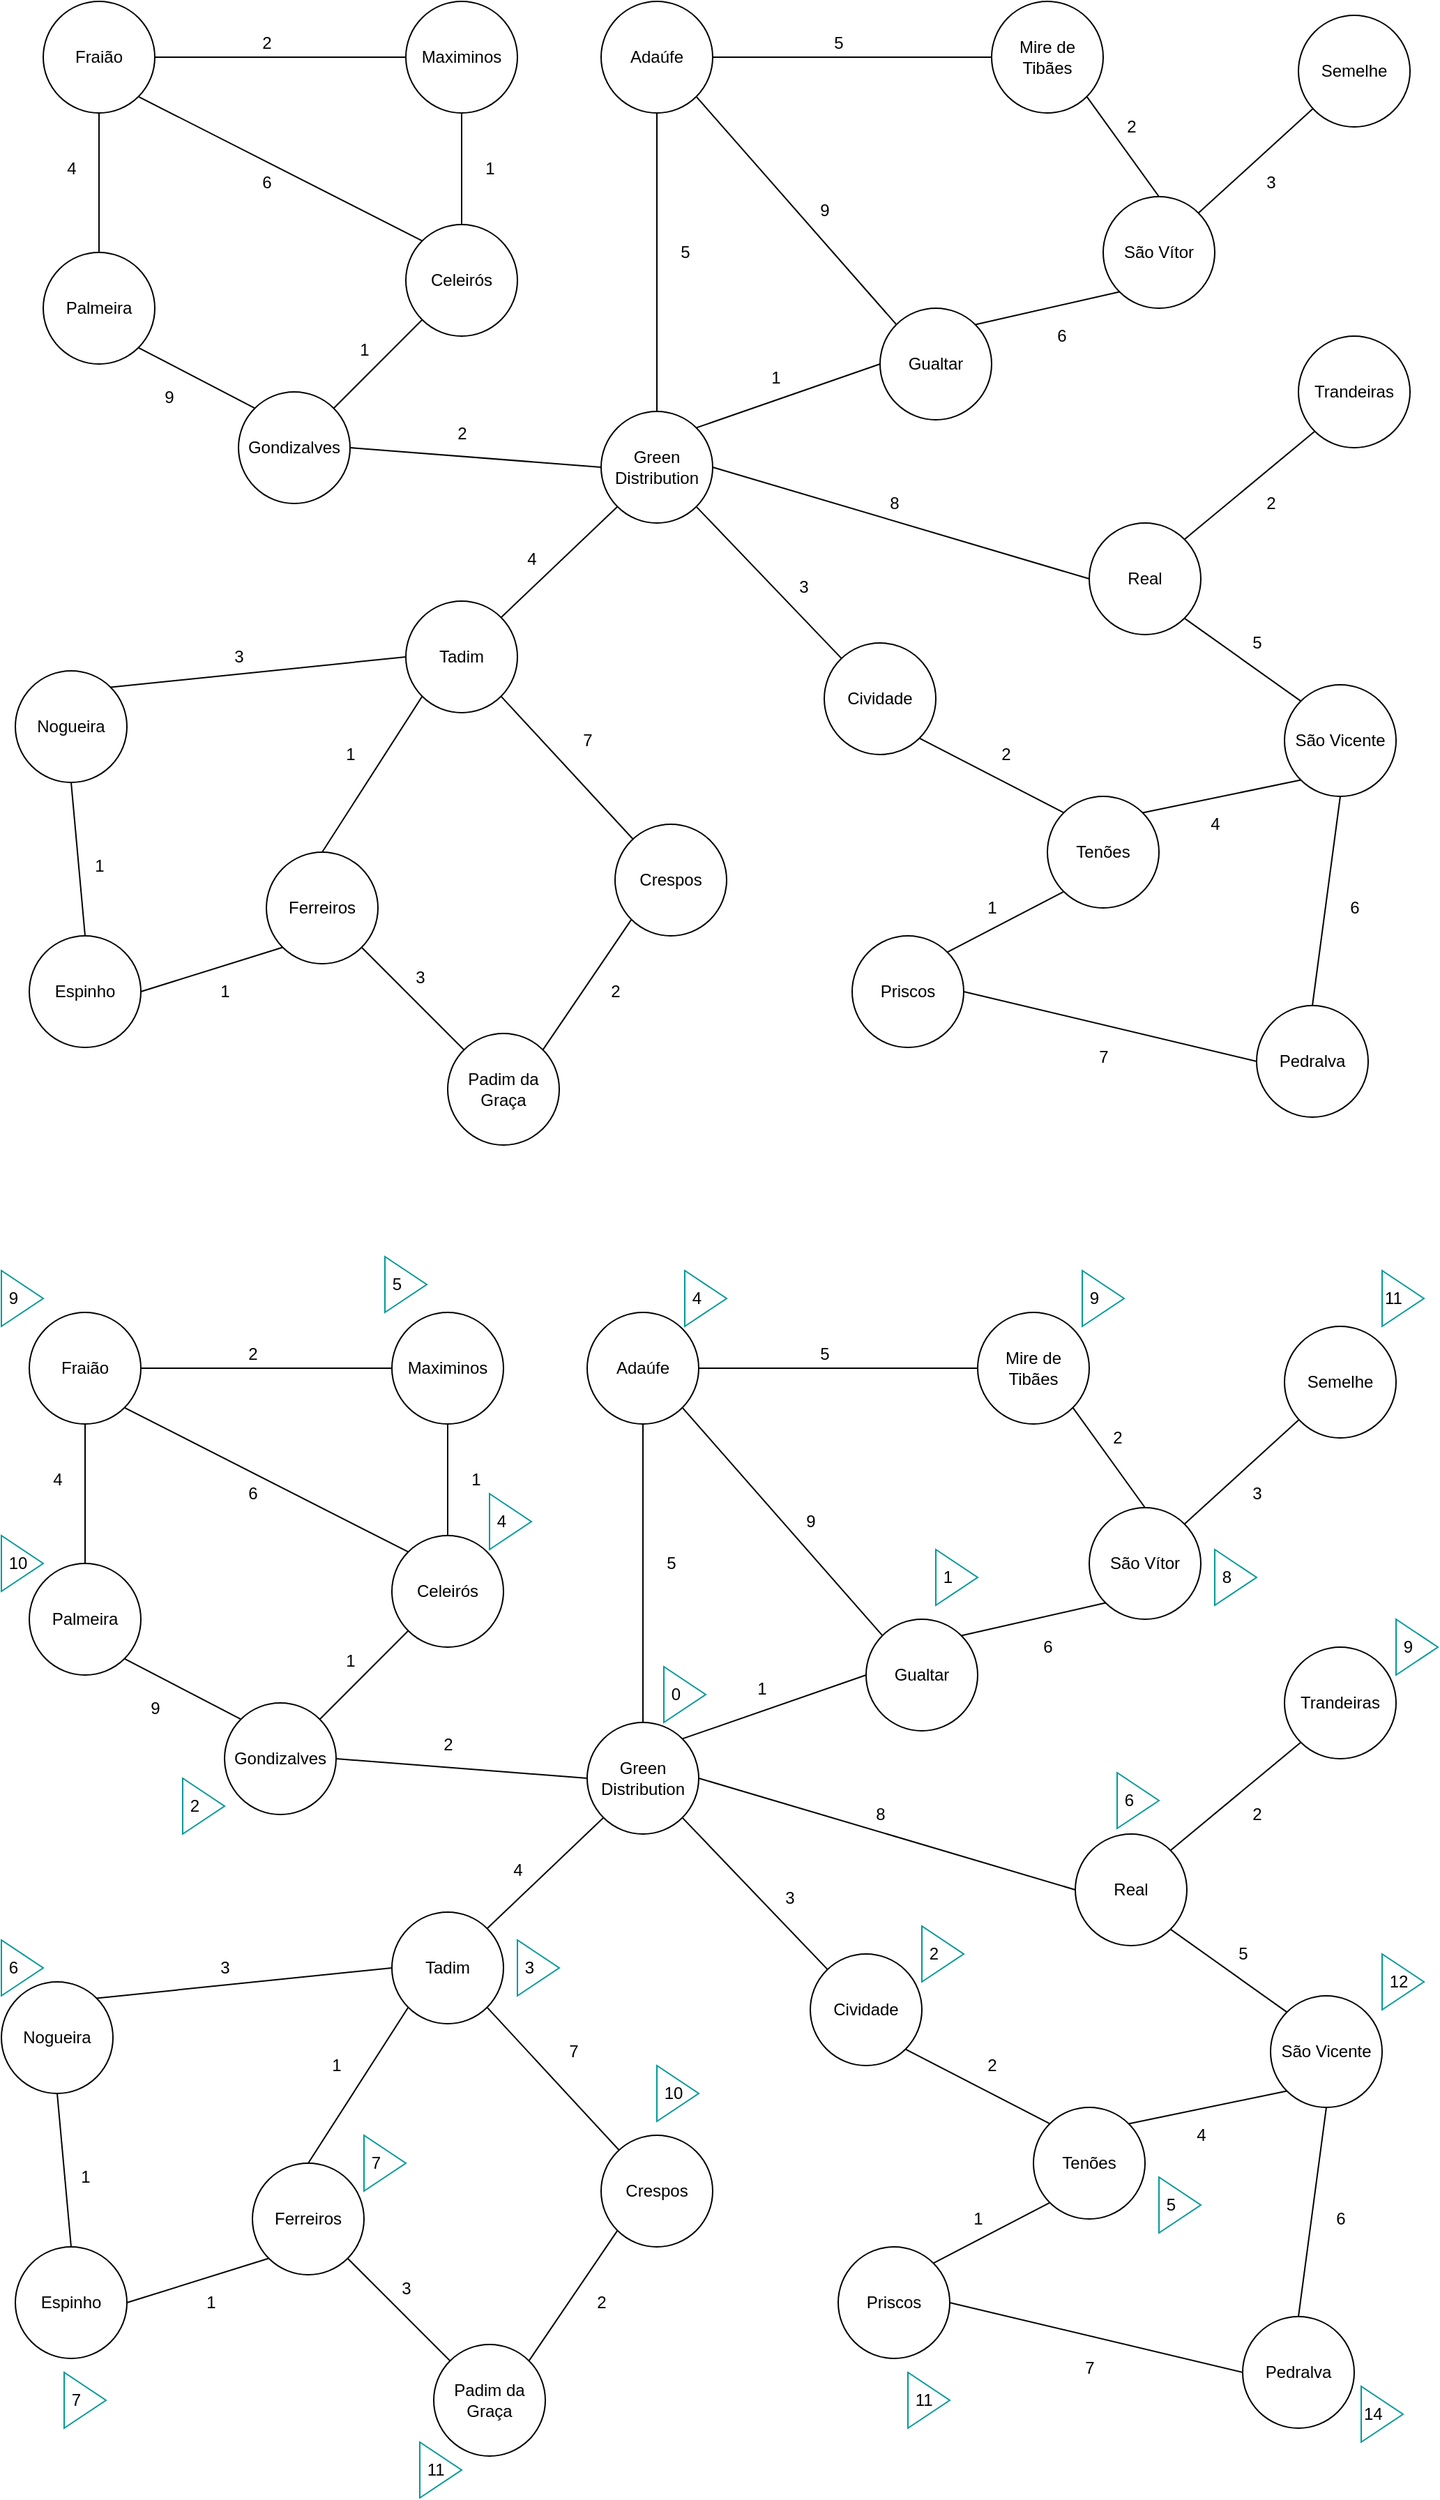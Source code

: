 <mxfile version="16.0.2" type="device"><diagram id="hAiwgibnXTT9zIwZPpcf" name="Página-1"><mxGraphModel dx="1346" dy="776" grid="1" gridSize="10" guides="1" tooltips="1" connect="1" arrows="1" fold="1" page="1" pageScale="1" pageWidth="1169" pageHeight="827" math="0" shadow="0"><root><mxCell id="0"/><mxCell id="1" parent="0"/><mxCell id="aW4cJY26yHEW_Qcgev5n-1" value="Green Distribution" style="ellipse;whiteSpace=wrap;html=1;aspect=fixed;" parent="1" vertex="1"><mxGeometry x="505" y="334" width="80" height="80" as="geometry"/></mxCell><mxCell id="aW4cJY26yHEW_Qcgev5n-2" value="Fraião" style="ellipse;whiteSpace=wrap;html=1;aspect=fixed;" parent="1" vertex="1"><mxGeometry x="105" y="40" width="80" height="80" as="geometry"/></mxCell><mxCell id="aW4cJY26yHEW_Qcgev5n-3" value="Maximinos" style="ellipse;whiteSpace=wrap;html=1;aspect=fixed;" parent="1" vertex="1"><mxGeometry x="365" y="40" width="80" height="80" as="geometry"/></mxCell><mxCell id="aW4cJY26yHEW_Qcgev5n-4" value="Palmeira" style="ellipse;whiteSpace=wrap;html=1;aspect=fixed;" parent="1" vertex="1"><mxGeometry x="105" y="220" width="80" height="80" as="geometry"/></mxCell><mxCell id="aW4cJY26yHEW_Qcgev5n-5" value="Nogueira" style="ellipse;whiteSpace=wrap;html=1;aspect=fixed;" parent="1" vertex="1"><mxGeometry x="85" y="520" width="80" height="80" as="geometry"/></mxCell><mxCell id="aW4cJY26yHEW_Qcgev5n-6" value="Gondizalves" style="ellipse;whiteSpace=wrap;html=1;aspect=fixed;" parent="1" vertex="1"><mxGeometry x="245" y="320" width="80" height="80" as="geometry"/></mxCell><mxCell id="aW4cJY26yHEW_Qcgev5n-7" value="Gualtar" style="ellipse;whiteSpace=wrap;html=1;aspect=fixed;" parent="1" vertex="1"><mxGeometry x="705" y="260" width="80" height="80" as="geometry"/></mxCell><mxCell id="aW4cJY26yHEW_Qcgev5n-8" value="Celeirós" style="ellipse;whiteSpace=wrap;html=1;aspect=fixed;" parent="1" vertex="1"><mxGeometry x="365" y="200" width="80" height="80" as="geometry"/></mxCell><mxCell id="aW4cJY26yHEW_Qcgev5n-9" value="Ferreiros" style="ellipse;whiteSpace=wrap;html=1;aspect=fixed;" parent="1" vertex="1"><mxGeometry x="265" y="650" width="80" height="80" as="geometry"/></mxCell><mxCell id="aW4cJY26yHEW_Qcgev5n-10" value="Adaúfe" style="ellipse;whiteSpace=wrap;html=1;aspect=fixed;" parent="1" vertex="1"><mxGeometry x="505" y="40" width="80" height="80" as="geometry"/></mxCell><mxCell id="aW4cJY26yHEW_Qcgev5n-11" value="Tadim" style="ellipse;whiteSpace=wrap;html=1;aspect=fixed;" parent="1" vertex="1"><mxGeometry x="365" y="470" width="80" height="80" as="geometry"/></mxCell><mxCell id="aW4cJY26yHEW_Qcgev5n-12" value="Pedralva" style="ellipse;whiteSpace=wrap;html=1;aspect=fixed;" parent="1" vertex="1"><mxGeometry x="975" y="760" width="80" height="80" as="geometry"/></mxCell><mxCell id="aW4cJY26yHEW_Qcgev5n-13" value="Mire de Tibães" style="ellipse;whiteSpace=wrap;html=1;aspect=fixed;" parent="1" vertex="1"><mxGeometry x="785" y="40" width="80" height="80" as="geometry"/></mxCell><mxCell id="aW4cJY26yHEW_Qcgev5n-14" value="Trandeiras" style="ellipse;whiteSpace=wrap;html=1;aspect=fixed;" parent="1" vertex="1"><mxGeometry x="1005" y="280" width="80" height="80" as="geometry"/></mxCell><mxCell id="aW4cJY26yHEW_Qcgev5n-15" value="Real" style="ellipse;whiteSpace=wrap;html=1;aspect=fixed;" parent="1" vertex="1"><mxGeometry x="855" y="414" width="80" height="80" as="geometry"/></mxCell><mxCell id="aW4cJY26yHEW_Qcgev5n-16" value="Semelhe" style="ellipse;whiteSpace=wrap;html=1;aspect=fixed;" parent="1" vertex="1"><mxGeometry x="1005" y="50" width="80" height="80" as="geometry"/></mxCell><mxCell id="aW4cJY26yHEW_Qcgev5n-17" value="São Vítor" style="ellipse;whiteSpace=wrap;html=1;aspect=fixed;" parent="1" vertex="1"><mxGeometry x="865" y="180" width="80" height="80" as="geometry"/></mxCell><mxCell id="aW4cJY26yHEW_Qcgev5n-18" value="São Vicente" style="ellipse;whiteSpace=wrap;html=1;aspect=fixed;" parent="1" vertex="1"><mxGeometry x="995" y="530" width="80" height="80" as="geometry"/></mxCell><mxCell id="aW4cJY26yHEW_Qcgev5n-19" value="Espinho" style="ellipse;whiteSpace=wrap;html=1;aspect=fixed;" parent="1" vertex="1"><mxGeometry x="95" y="710" width="80" height="80" as="geometry"/></mxCell><mxCell id="aW4cJY26yHEW_Qcgev5n-20" value="Padim da Graça" style="ellipse;whiteSpace=wrap;html=1;aspect=fixed;" parent="1" vertex="1"><mxGeometry x="395" y="780" width="80" height="80" as="geometry"/></mxCell><mxCell id="aW4cJY26yHEW_Qcgev5n-21" value="Crespos" style="ellipse;whiteSpace=wrap;html=1;aspect=fixed;" parent="1" vertex="1"><mxGeometry x="515" y="630" width="80" height="80" as="geometry"/></mxCell><mxCell id="aW4cJY26yHEW_Qcgev5n-22" value="Priscos" style="ellipse;whiteSpace=wrap;html=1;aspect=fixed;" parent="1" vertex="1"><mxGeometry x="685" y="710" width="80" height="80" as="geometry"/></mxCell><mxCell id="aW4cJY26yHEW_Qcgev5n-23" value="Cividade" style="ellipse;whiteSpace=wrap;html=1;aspect=fixed;" parent="1" vertex="1"><mxGeometry x="665" y="500" width="80" height="80" as="geometry"/></mxCell><mxCell id="aW4cJY26yHEW_Qcgev5n-24" value="Tenões" style="ellipse;whiteSpace=wrap;html=1;aspect=fixed;" parent="1" vertex="1"><mxGeometry x="825" y="610" width="80" height="80" as="geometry"/></mxCell><mxCell id="aW4cJY26yHEW_Qcgev5n-25" value="" style="endArrow=none;html=1;rounded=0;entryX=0;entryY=1;entryDx=0;entryDy=0;exitX=1;exitY=0;exitDx=0;exitDy=0;" parent="1" source="aW4cJY26yHEW_Qcgev5n-11" target="aW4cJY26yHEW_Qcgev5n-1" edge="1"><mxGeometry width="50" height="50" relative="1" as="geometry"><mxPoint x="535" y="550" as="sourcePoint"/><mxPoint x="585" y="500" as="targetPoint"/></mxGeometry></mxCell><mxCell id="aW4cJY26yHEW_Qcgev5n-27" value="" style="endArrow=none;html=1;rounded=0;entryX=0.5;entryY=0;entryDx=0;entryDy=0;" parent="1" source="aW4cJY26yHEW_Qcgev5n-10" target="aW4cJY26yHEW_Qcgev5n-1" edge="1"><mxGeometry width="50" height="50" relative="1" as="geometry"><mxPoint x="535" y="550" as="sourcePoint"/><mxPoint x="585" y="500" as="targetPoint"/></mxGeometry></mxCell><mxCell id="aW4cJY26yHEW_Qcgev5n-28" value="" style="endArrow=none;html=1;rounded=0;entryX=1;entryY=1;entryDx=0;entryDy=0;" parent="1" source="aW4cJY26yHEW_Qcgev5n-23" target="aW4cJY26yHEW_Qcgev5n-1" edge="1"><mxGeometry width="50" height="50" relative="1" as="geometry"><mxPoint x="535" y="550" as="sourcePoint"/><mxPoint x="585" y="500" as="targetPoint"/></mxGeometry></mxCell><mxCell id="aW4cJY26yHEW_Qcgev5n-29" value="" style="endArrow=none;html=1;rounded=0;entryX=0;entryY=0.5;entryDx=0;entryDy=0;exitX=1;exitY=0.5;exitDx=0;exitDy=0;" parent="1" source="aW4cJY26yHEW_Qcgev5n-6" target="aW4cJY26yHEW_Qcgev5n-1" edge="1"><mxGeometry width="50" height="50" relative="1" as="geometry"><mxPoint x="535" y="550" as="sourcePoint"/><mxPoint x="585" y="500" as="targetPoint"/></mxGeometry></mxCell><mxCell id="aW4cJY26yHEW_Qcgev5n-30" value="" style="endArrow=none;html=1;rounded=0;entryX=0;entryY=0;entryDx=0;entryDy=0;exitX=1;exitY=1;exitDx=0;exitDy=0;" parent="1" source="aW4cJY26yHEW_Qcgev5n-4" target="aW4cJY26yHEW_Qcgev5n-6" edge="1"><mxGeometry width="50" height="50" relative="1" as="geometry"><mxPoint x="535" y="550" as="sourcePoint"/><mxPoint x="585" y="500" as="targetPoint"/></mxGeometry></mxCell><mxCell id="aW4cJY26yHEW_Qcgev5n-31" value="" style="endArrow=none;html=1;rounded=0;entryX=0.5;entryY=0;entryDx=0;entryDy=0;" parent="1" source="aW4cJY26yHEW_Qcgev5n-2" target="aW4cJY26yHEW_Qcgev5n-4" edge="1"><mxGeometry width="50" height="50" relative="1" as="geometry"><mxPoint x="535" y="550" as="sourcePoint"/><mxPoint x="585" y="500" as="targetPoint"/></mxGeometry></mxCell><mxCell id="aW4cJY26yHEW_Qcgev5n-32" value="" style="endArrow=none;html=1;rounded=0;entryX=0;entryY=1;entryDx=0;entryDy=0;" parent="1" source="aW4cJY26yHEW_Qcgev5n-6" target="aW4cJY26yHEW_Qcgev5n-8" edge="1"><mxGeometry width="50" height="50" relative="1" as="geometry"><mxPoint x="535" y="550" as="sourcePoint"/><mxPoint x="585" y="500" as="targetPoint"/></mxGeometry></mxCell><mxCell id="aW4cJY26yHEW_Qcgev5n-33" value="" style="endArrow=none;html=1;rounded=0;entryX=0.5;entryY=0;entryDx=0;entryDy=0;exitX=0.5;exitY=1;exitDx=0;exitDy=0;" parent="1" source="aW4cJY26yHEW_Qcgev5n-3" target="aW4cJY26yHEW_Qcgev5n-8" edge="1"><mxGeometry width="50" height="50" relative="1" as="geometry"><mxPoint x="535" y="550" as="sourcePoint"/><mxPoint x="585" y="500" as="targetPoint"/></mxGeometry></mxCell><mxCell id="aW4cJY26yHEW_Qcgev5n-34" value="" style="endArrow=none;html=1;rounded=0;exitX=1;exitY=0.5;exitDx=0;exitDy=0;entryX=0;entryY=0.5;entryDx=0;entryDy=0;" parent="1" source="aW4cJY26yHEW_Qcgev5n-2" target="aW4cJY26yHEW_Qcgev5n-3" edge="1"><mxGeometry width="50" height="50" relative="1" as="geometry"><mxPoint x="535" y="570" as="sourcePoint"/><mxPoint x="585" y="520" as="targetPoint"/></mxGeometry></mxCell><mxCell id="aW4cJY26yHEW_Qcgev5n-35" value="" style="endArrow=none;html=1;rounded=0;exitX=0;exitY=0.5;exitDx=0;exitDy=0;entryX=1;entryY=0;entryDx=0;entryDy=0;" parent="1" source="aW4cJY26yHEW_Qcgev5n-11" target="aW4cJY26yHEW_Qcgev5n-5" edge="1"><mxGeometry width="50" height="50" relative="1" as="geometry"><mxPoint x="535" y="550" as="sourcePoint"/><mxPoint x="585" y="500" as="targetPoint"/></mxGeometry></mxCell><mxCell id="aW4cJY26yHEW_Qcgev5n-36" value="" style="endArrow=none;html=1;rounded=0;exitX=0;exitY=1;exitDx=0;exitDy=0;entryX=0.5;entryY=0;entryDx=0;entryDy=0;" parent="1" source="aW4cJY26yHEW_Qcgev5n-11" target="aW4cJY26yHEW_Qcgev5n-9" edge="1"><mxGeometry width="50" height="50" relative="1" as="geometry"><mxPoint x="535" y="550" as="sourcePoint"/><mxPoint x="585" y="500" as="targetPoint"/></mxGeometry></mxCell><mxCell id="aW4cJY26yHEW_Qcgev5n-37" value="" style="endArrow=none;html=1;rounded=0;exitX=1;exitY=1;exitDx=0;exitDy=0;" parent="1" source="aW4cJY26yHEW_Qcgev5n-11" target="aW4cJY26yHEW_Qcgev5n-21" edge="1"><mxGeometry width="50" height="50" relative="1" as="geometry"><mxPoint x="535" y="550" as="sourcePoint"/><mxPoint x="585" y="500" as="targetPoint"/></mxGeometry></mxCell><mxCell id="aW4cJY26yHEW_Qcgev5n-39" value="" style="endArrow=none;html=1;rounded=0;exitX=1;exitY=1;exitDx=0;exitDy=0;entryX=0;entryY=0;entryDx=0;entryDy=0;" parent="1" source="aW4cJY26yHEW_Qcgev5n-9" target="aW4cJY26yHEW_Qcgev5n-20" edge="1"><mxGeometry width="50" height="50" relative="1" as="geometry"><mxPoint x="535" y="550" as="sourcePoint"/><mxPoint x="585" y="500" as="targetPoint"/></mxGeometry></mxCell><mxCell id="aW4cJY26yHEW_Qcgev5n-40" value="" style="endArrow=none;html=1;rounded=0;exitX=0;exitY=1;exitDx=0;exitDy=0;entryX=1;entryY=0;entryDx=0;entryDy=0;" parent="1" source="aW4cJY26yHEW_Qcgev5n-21" target="aW4cJY26yHEW_Qcgev5n-20" edge="1"><mxGeometry width="50" height="50" relative="1" as="geometry"><mxPoint x="535" y="550" as="sourcePoint"/><mxPoint x="585" y="500" as="targetPoint"/></mxGeometry></mxCell><mxCell id="aW4cJY26yHEW_Qcgev5n-41" value="" style="endArrow=none;html=1;rounded=0;exitX=0;exitY=1;exitDx=0;exitDy=0;entryX=1;entryY=0.5;entryDx=0;entryDy=0;" parent="1" source="aW4cJY26yHEW_Qcgev5n-9" target="aW4cJY26yHEW_Qcgev5n-19" edge="1"><mxGeometry width="50" height="50" relative="1" as="geometry"><mxPoint x="535" y="550" as="sourcePoint"/><mxPoint x="585" y="500" as="targetPoint"/></mxGeometry></mxCell><mxCell id="aW4cJY26yHEW_Qcgev5n-42" value="" style="endArrow=none;html=1;rounded=0;entryX=0;entryY=0.5;entryDx=0;entryDy=0;exitX=1;exitY=0;exitDx=0;exitDy=0;" parent="1" source="aW4cJY26yHEW_Qcgev5n-1" target="aW4cJY26yHEW_Qcgev5n-7" edge="1"><mxGeometry width="50" height="50" relative="1" as="geometry"><mxPoint x="535" y="550" as="sourcePoint"/><mxPoint x="585" y="500" as="targetPoint"/></mxGeometry></mxCell><mxCell id="aW4cJY26yHEW_Qcgev5n-43" value="" style="endArrow=none;html=1;rounded=0;entryX=1;entryY=0;entryDx=0;entryDy=0;exitX=0;exitY=1;exitDx=0;exitDy=0;" parent="1" source="aW4cJY26yHEW_Qcgev5n-17" target="aW4cJY26yHEW_Qcgev5n-7" edge="1"><mxGeometry width="50" height="50" relative="1" as="geometry"><mxPoint x="535" y="550" as="sourcePoint"/><mxPoint x="585" y="500" as="targetPoint"/></mxGeometry></mxCell><mxCell id="aW4cJY26yHEW_Qcgev5n-44" value="" style="endArrow=none;html=1;rounded=0;exitX=1;exitY=1;exitDx=0;exitDy=0;entryX=0.5;entryY=0;entryDx=0;entryDy=0;" parent="1" source="aW4cJY26yHEW_Qcgev5n-13" target="aW4cJY26yHEW_Qcgev5n-17" edge="1"><mxGeometry width="50" height="50" relative="1" as="geometry"><mxPoint x="535" y="550" as="sourcePoint"/><mxPoint x="585" y="500" as="targetPoint"/></mxGeometry></mxCell><mxCell id="aW4cJY26yHEW_Qcgev5n-45" value="" style="endArrow=none;html=1;rounded=0;exitX=1;exitY=0;exitDx=0;exitDy=0;" parent="1" source="aW4cJY26yHEW_Qcgev5n-17" target="aW4cJY26yHEW_Qcgev5n-16" edge="1"><mxGeometry width="50" height="50" relative="1" as="geometry"><mxPoint x="535" y="550" as="sourcePoint"/><mxPoint x="585" y="500" as="targetPoint"/></mxGeometry></mxCell><mxCell id="aW4cJY26yHEW_Qcgev5n-47" value="" style="endArrow=none;html=1;rounded=0;entryX=0;entryY=1;entryDx=0;entryDy=0;exitX=1;exitY=0;exitDx=0;exitDy=0;" parent="1" source="aW4cJY26yHEW_Qcgev5n-15" target="aW4cJY26yHEW_Qcgev5n-14" edge="1"><mxGeometry width="50" height="50" relative="1" as="geometry"><mxPoint x="535" y="550" as="sourcePoint"/><mxPoint x="585" y="500" as="targetPoint"/></mxGeometry></mxCell><mxCell id="aW4cJY26yHEW_Qcgev5n-48" value="" style="endArrow=none;html=1;rounded=0;entryX=0;entryY=0;entryDx=0;entryDy=0;exitX=1;exitY=1;exitDx=0;exitDy=0;" parent="1" source="aW4cJY26yHEW_Qcgev5n-23" target="aW4cJY26yHEW_Qcgev5n-24" edge="1"><mxGeometry width="50" height="50" relative="1" as="geometry"><mxPoint x="535" y="550" as="sourcePoint"/><mxPoint x="585" y="500" as="targetPoint"/></mxGeometry></mxCell><mxCell id="aW4cJY26yHEW_Qcgev5n-49" value="" style="endArrow=none;html=1;rounded=0;entryX=1;entryY=0;entryDx=0;entryDy=0;exitX=0;exitY=1;exitDx=0;exitDy=0;" parent="1" source="aW4cJY26yHEW_Qcgev5n-18" target="aW4cJY26yHEW_Qcgev5n-24" edge="1"><mxGeometry width="50" height="50" relative="1" as="geometry"><mxPoint x="535" y="550" as="sourcePoint"/><mxPoint x="585" y="500" as="targetPoint"/></mxGeometry></mxCell><mxCell id="aW4cJY26yHEW_Qcgev5n-50" value="" style="endArrow=none;html=1;rounded=0;entryX=1;entryY=1;entryDx=0;entryDy=0;exitX=0;exitY=0;exitDx=0;exitDy=0;" parent="1" source="aW4cJY26yHEW_Qcgev5n-18" target="aW4cJY26yHEW_Qcgev5n-15" edge="1"><mxGeometry width="50" height="50" relative="1" as="geometry"><mxPoint x="535" y="550" as="sourcePoint"/><mxPoint x="585" y="500" as="targetPoint"/></mxGeometry></mxCell><mxCell id="aW4cJY26yHEW_Qcgev5n-51" value="" style="endArrow=none;html=1;rounded=0;exitX=0;exitY=1;exitDx=0;exitDy=0;entryX=1;entryY=0;entryDx=0;entryDy=0;" parent="1" source="aW4cJY26yHEW_Qcgev5n-24" target="aW4cJY26yHEW_Qcgev5n-22" edge="1"><mxGeometry width="50" height="50" relative="1" as="geometry"><mxPoint x="535" y="550" as="sourcePoint"/><mxPoint x="585" y="500" as="targetPoint"/></mxGeometry></mxCell><mxCell id="aW4cJY26yHEW_Qcgev5n-52" value="" style="endArrow=none;html=1;rounded=0;entryX=0;entryY=0.5;entryDx=0;entryDy=0;exitX=1;exitY=0.5;exitDx=0;exitDy=0;" parent="1" source="aW4cJY26yHEW_Qcgev5n-22" target="aW4cJY26yHEW_Qcgev5n-12" edge="1"><mxGeometry width="50" height="50" relative="1" as="geometry"><mxPoint x="535" y="550" as="sourcePoint"/><mxPoint x="585" y="500" as="targetPoint"/></mxGeometry></mxCell><mxCell id="aW4cJY26yHEW_Qcgev5n-53" value="" style="endArrow=none;html=1;rounded=0;entryX=0.5;entryY=0;entryDx=0;entryDy=0;exitX=0.5;exitY=1;exitDx=0;exitDy=0;" parent="1" source="aW4cJY26yHEW_Qcgev5n-18" target="aW4cJY26yHEW_Qcgev5n-12" edge="1"><mxGeometry width="50" height="50" relative="1" as="geometry"><mxPoint x="535" y="550" as="sourcePoint"/><mxPoint x="585" y="500" as="targetPoint"/></mxGeometry></mxCell><mxCell id="aW4cJY26yHEW_Qcgev5n-54" value="" style="endArrow=none;html=1;rounded=0;exitX=1;exitY=0.5;exitDx=0;exitDy=0;entryX=0;entryY=0.5;entryDx=0;entryDy=0;" parent="1" source="aW4cJY26yHEW_Qcgev5n-10" target="aW4cJY26yHEW_Qcgev5n-13" edge="1"><mxGeometry width="50" height="50" relative="1" as="geometry"><mxPoint x="535" y="550" as="sourcePoint"/><mxPoint x="585" y="500" as="targetPoint"/></mxGeometry></mxCell><mxCell id="aW4cJY26yHEW_Qcgev5n-55" value="" style="endArrow=none;html=1;rounded=0;exitX=0.5;exitY=1;exitDx=0;exitDy=0;entryX=0.5;entryY=0;entryDx=0;entryDy=0;" parent="1" source="aW4cJY26yHEW_Qcgev5n-5" target="aW4cJY26yHEW_Qcgev5n-19" edge="1"><mxGeometry width="50" height="50" relative="1" as="geometry"><mxPoint x="535" y="550" as="sourcePoint"/><mxPoint x="585" y="500" as="targetPoint"/></mxGeometry></mxCell><mxCell id="aW4cJY26yHEW_Qcgev5n-60" value="2" style="text;html=1;align=center;verticalAlign=middle;resizable=0;points=[];autosize=1;strokeColor=none;fillColor=none;" parent="1" vertex="1"><mxGeometry x="255" y="60" width="20" height="20" as="geometry"/></mxCell><mxCell id="aW4cJY26yHEW_Qcgev5n-61" value="2" style="text;html=1;align=center;verticalAlign=middle;resizable=0;points=[];autosize=1;strokeColor=none;fillColor=none;" parent="1" vertex="1"><mxGeometry x="395" y="340" width="20" height="20" as="geometry"/></mxCell><mxCell id="aW4cJY26yHEW_Qcgev5n-62" value="1" style="text;html=1;align=center;verticalAlign=middle;resizable=0;points=[];autosize=1;strokeColor=none;fillColor=none;" parent="1" vertex="1"><mxGeometry x="620" y="300" width="20" height="20" as="geometry"/></mxCell><mxCell id="aW4cJY26yHEW_Qcgev5n-63" value="3" style="text;html=1;align=center;verticalAlign=middle;resizable=0;points=[];autosize=1;strokeColor=none;fillColor=none;" parent="1" vertex="1"><mxGeometry x="640" y="450" width="20" height="20" as="geometry"/></mxCell><mxCell id="aW4cJY26yHEW_Qcgev5n-65" value="4" style="text;html=1;align=center;verticalAlign=middle;resizable=0;points=[];autosize=1;strokeColor=none;fillColor=none;" parent="1" vertex="1"><mxGeometry x="445" y="430" width="20" height="20" as="geometry"/></mxCell><mxCell id="aW4cJY26yHEW_Qcgev5n-66" value="7" style="text;html=1;align=center;verticalAlign=middle;resizable=0;points=[];autosize=1;strokeColor=none;fillColor=none;" parent="1" vertex="1"><mxGeometry x="485" y="560" width="20" height="20" as="geometry"/></mxCell><mxCell id="aW4cJY26yHEW_Qcgev5n-67" value="1" style="text;html=1;align=center;verticalAlign=middle;resizable=0;points=[];autosize=1;strokeColor=none;fillColor=none;" parent="1" vertex="1"><mxGeometry x="315" y="570" width="20" height="20" as="geometry"/></mxCell><mxCell id="aW4cJY26yHEW_Qcgev5n-68" value="3" style="text;html=1;align=center;verticalAlign=middle;resizable=0;points=[];autosize=1;strokeColor=none;fillColor=none;" parent="1" vertex="1"><mxGeometry x="235" y="500" width="20" height="20" as="geometry"/></mxCell><mxCell id="aW4cJY26yHEW_Qcgev5n-69" value="1" style="text;html=1;align=center;verticalAlign=middle;resizable=0;points=[];autosize=1;strokeColor=none;fillColor=none;" parent="1" vertex="1"><mxGeometry x="135" y="650" width="20" height="20" as="geometry"/></mxCell><mxCell id="aW4cJY26yHEW_Qcgev5n-70" value="4" style="text;html=1;align=center;verticalAlign=middle;resizable=0;points=[];autosize=1;strokeColor=none;fillColor=none;" parent="1" vertex="1"><mxGeometry x="115" y="150" width="20" height="20" as="geometry"/></mxCell><mxCell id="aW4cJY26yHEW_Qcgev5n-71" value="9" style="text;html=1;align=center;verticalAlign=middle;resizable=0;points=[];autosize=1;strokeColor=none;fillColor=none;" parent="1" vertex="1"><mxGeometry x="185" y="314" width="20" height="20" as="geometry"/></mxCell><mxCell id="aW4cJY26yHEW_Qcgev5n-72" value="1" style="text;html=1;align=center;verticalAlign=middle;resizable=0;points=[];autosize=1;strokeColor=none;fillColor=none;" parent="1" vertex="1"><mxGeometry x="415" y="150" width="20" height="20" as="geometry"/></mxCell><mxCell id="aW4cJY26yHEW_Qcgev5n-73" value="5" style="text;html=1;align=center;verticalAlign=middle;resizable=0;points=[];autosize=1;strokeColor=none;fillColor=none;" parent="1" vertex="1"><mxGeometry x="555" y="210" width="20" height="20" as="geometry"/></mxCell><mxCell id="aW4cJY26yHEW_Qcgev5n-74" value="5" style="text;html=1;align=center;verticalAlign=middle;resizable=0;points=[];autosize=1;strokeColor=none;fillColor=none;" parent="1" vertex="1"><mxGeometry x="665" y="60" width="20" height="20" as="geometry"/></mxCell><mxCell id="aW4cJY26yHEW_Qcgev5n-75" value="2" style="text;html=1;align=center;verticalAlign=middle;resizable=0;points=[];autosize=1;strokeColor=none;fillColor=none;" parent="1" vertex="1"><mxGeometry x="875" y="120" width="20" height="20" as="geometry"/></mxCell><mxCell id="aW4cJY26yHEW_Qcgev5n-76" value="6" style="text;html=1;align=center;verticalAlign=middle;resizable=0;points=[];autosize=1;strokeColor=none;fillColor=none;" parent="1" vertex="1"><mxGeometry x="825" y="270" width="20" height="20" as="geometry"/></mxCell><mxCell id="aW4cJY26yHEW_Qcgev5n-77" value="3" style="text;html=1;align=center;verticalAlign=middle;resizable=0;points=[];autosize=1;strokeColor=none;fillColor=none;" parent="1" vertex="1"><mxGeometry x="975" y="160" width="20" height="20" as="geometry"/></mxCell><mxCell id="aW4cJY26yHEW_Qcgev5n-79" value="2" style="text;html=1;align=center;verticalAlign=middle;resizable=0;points=[];autosize=1;strokeColor=none;fillColor=none;" parent="1" vertex="1"><mxGeometry x="975" y="390" width="20" height="20" as="geometry"/></mxCell><mxCell id="aW4cJY26yHEW_Qcgev5n-80" value="5" style="text;html=1;align=center;verticalAlign=middle;resizable=0;points=[];autosize=1;strokeColor=none;fillColor=none;" parent="1" vertex="1"><mxGeometry x="965" y="490" width="20" height="20" as="geometry"/></mxCell><mxCell id="aW4cJY26yHEW_Qcgev5n-81" value="4" style="text;html=1;align=center;verticalAlign=middle;resizable=0;points=[];autosize=1;strokeColor=none;fillColor=none;" parent="1" vertex="1"><mxGeometry x="935" y="620" width="20" height="20" as="geometry"/></mxCell><mxCell id="aW4cJY26yHEW_Qcgev5n-82" value="6" style="text;html=1;align=center;verticalAlign=middle;resizable=0;points=[];autosize=1;strokeColor=none;fillColor=none;" parent="1" vertex="1"><mxGeometry x="1035" y="680" width="20" height="20" as="geometry"/></mxCell><mxCell id="aW4cJY26yHEW_Qcgev5n-83" value="1" style="text;html=1;align=center;verticalAlign=middle;resizable=0;points=[];autosize=1;strokeColor=none;fillColor=none;" parent="1" vertex="1"><mxGeometry x="775" y="680" width="20" height="20" as="geometry"/></mxCell><mxCell id="aW4cJY26yHEW_Qcgev5n-84" value="7" style="text;html=1;align=center;verticalAlign=middle;resizable=0;points=[];autosize=1;strokeColor=none;fillColor=none;" parent="1" vertex="1"><mxGeometry x="855" y="787" width="20" height="20" as="geometry"/></mxCell><mxCell id="aW4cJY26yHEW_Qcgev5n-85" value="2" style="text;html=1;align=center;verticalAlign=middle;resizable=0;points=[];autosize=1;strokeColor=none;fillColor=none;" parent="1" vertex="1"><mxGeometry x="505" y="740" width="20" height="20" as="geometry"/></mxCell><mxCell id="aW4cJY26yHEW_Qcgev5n-86" value="3" style="text;html=1;align=center;verticalAlign=middle;resizable=0;points=[];autosize=1;strokeColor=none;fillColor=none;" parent="1" vertex="1"><mxGeometry x="365" y="730" width="20" height="20" as="geometry"/></mxCell><mxCell id="aW4cJY26yHEW_Qcgev5n-88" value="2" style="text;html=1;align=center;verticalAlign=middle;resizable=0;points=[];autosize=1;strokeColor=none;fillColor=none;" parent="1" vertex="1"><mxGeometry x="785" y="570" width="20" height="20" as="geometry"/></mxCell><mxCell id="aW4cJY26yHEW_Qcgev5n-89" value="" style="endArrow=none;html=1;rounded=0;entryX=0;entryY=0;entryDx=0;entryDy=0;exitX=1;exitY=1;exitDx=0;exitDy=0;" parent="1" source="aW4cJY26yHEW_Qcgev5n-10" target="aW4cJY26yHEW_Qcgev5n-7" edge="1"><mxGeometry width="50" height="50" relative="1" as="geometry"><mxPoint x="595" y="550" as="sourcePoint"/><mxPoint x="645" y="500" as="targetPoint"/></mxGeometry></mxCell><mxCell id="aW4cJY26yHEW_Qcgev5n-90" value="9" style="text;html=1;align=center;verticalAlign=middle;resizable=0;points=[];autosize=1;strokeColor=none;fillColor=none;" parent="1" vertex="1"><mxGeometry x="655" y="180" width="20" height="20" as="geometry"/></mxCell><mxCell id="aW4cJY26yHEW_Qcgev5n-91" value="" style="endArrow=none;html=1;rounded=0;exitX=0;exitY=0;exitDx=0;exitDy=0;entryX=1;entryY=1;entryDx=0;entryDy=0;" parent="1" source="aW4cJY26yHEW_Qcgev5n-8" target="aW4cJY26yHEW_Qcgev5n-2" edge="1"><mxGeometry width="50" height="50" relative="1" as="geometry"><mxPoint x="595" y="550" as="sourcePoint"/><mxPoint x="645" y="500" as="targetPoint"/></mxGeometry></mxCell><mxCell id="aW4cJY26yHEW_Qcgev5n-92" value="6" style="text;html=1;align=center;verticalAlign=middle;resizable=0;points=[];autosize=1;strokeColor=none;fillColor=none;" parent="1" vertex="1"><mxGeometry x="255" y="160" width="20" height="20" as="geometry"/></mxCell><mxCell id="aW4cJY26yHEW_Qcgev5n-93" value="1" style="text;html=1;align=center;verticalAlign=middle;resizable=0;points=[];autosize=1;strokeColor=none;fillColor=none;" parent="1" vertex="1"><mxGeometry x="325" y="280" width="20" height="20" as="geometry"/></mxCell><mxCell id="aW4cJY26yHEW_Qcgev5n-94" value="" style="endArrow=none;html=1;rounded=0;entryX=0;entryY=0.5;entryDx=0;entryDy=0;exitX=1;exitY=0.5;exitDx=0;exitDy=0;" parent="1" source="aW4cJY26yHEW_Qcgev5n-1" target="aW4cJY26yHEW_Qcgev5n-15" edge="1"><mxGeometry width="50" height="50" relative="1" as="geometry"><mxPoint x="595" y="550" as="sourcePoint"/><mxPoint x="645" y="500" as="targetPoint"/></mxGeometry></mxCell><mxCell id="aW4cJY26yHEW_Qcgev5n-95" value="8" style="text;html=1;align=center;verticalAlign=middle;resizable=0;points=[];autosize=1;strokeColor=none;fillColor=none;" parent="1" vertex="1"><mxGeometry x="705" y="390" width="20" height="20" as="geometry"/></mxCell><mxCell id="aW4cJY26yHEW_Qcgev5n-98" value="1" style="text;html=1;align=center;verticalAlign=middle;resizable=0;points=[];autosize=1;strokeColor=none;fillColor=none;" parent="1" vertex="1"><mxGeometry x="225" y="740" width="20" height="20" as="geometry"/></mxCell><mxCell id="8ge7jvlc7NPZmdUv7goV-92" value="Green Distribution" style="ellipse;whiteSpace=wrap;html=1;aspect=fixed;" parent="1" vertex="1"><mxGeometry x="495" y="1274" width="80" height="80" as="geometry"/></mxCell><mxCell id="8ge7jvlc7NPZmdUv7goV-93" value="Fraião" style="ellipse;whiteSpace=wrap;html=1;aspect=fixed;" parent="1" vertex="1"><mxGeometry x="95" y="980" width="80" height="80" as="geometry"/></mxCell><mxCell id="8ge7jvlc7NPZmdUv7goV-94" value="Maximinos" style="ellipse;whiteSpace=wrap;html=1;aspect=fixed;" parent="1" vertex="1"><mxGeometry x="355" y="980" width="80" height="80" as="geometry"/></mxCell><mxCell id="8ge7jvlc7NPZmdUv7goV-95" value="Palmeira" style="ellipse;whiteSpace=wrap;html=1;aspect=fixed;" parent="1" vertex="1"><mxGeometry x="95" y="1160" width="80" height="80" as="geometry"/></mxCell><mxCell id="8ge7jvlc7NPZmdUv7goV-96" value="Nogueira" style="ellipse;whiteSpace=wrap;html=1;aspect=fixed;" parent="1" vertex="1"><mxGeometry x="75" y="1460" width="80" height="80" as="geometry"/></mxCell><mxCell id="8ge7jvlc7NPZmdUv7goV-97" value="Gondizalves" style="ellipse;whiteSpace=wrap;html=1;aspect=fixed;" parent="1" vertex="1"><mxGeometry x="235" y="1260" width="80" height="80" as="geometry"/></mxCell><mxCell id="8ge7jvlc7NPZmdUv7goV-98" value="Gualtar" style="ellipse;whiteSpace=wrap;html=1;aspect=fixed;" parent="1" vertex="1"><mxGeometry x="695" y="1200" width="80" height="80" as="geometry"/></mxCell><mxCell id="8ge7jvlc7NPZmdUv7goV-99" value="Celeirós" style="ellipse;whiteSpace=wrap;html=1;aspect=fixed;" parent="1" vertex="1"><mxGeometry x="355" y="1140" width="80" height="80" as="geometry"/></mxCell><mxCell id="8ge7jvlc7NPZmdUv7goV-100" value="Ferreiros" style="ellipse;whiteSpace=wrap;html=1;aspect=fixed;" parent="1" vertex="1"><mxGeometry x="255" y="1590" width="80" height="80" as="geometry"/></mxCell><mxCell id="8ge7jvlc7NPZmdUv7goV-101" value="Adaúfe" style="ellipse;whiteSpace=wrap;html=1;aspect=fixed;" parent="1" vertex="1"><mxGeometry x="495" y="980" width="80" height="80" as="geometry"/></mxCell><mxCell id="8ge7jvlc7NPZmdUv7goV-102" value="Tadim" style="ellipse;whiteSpace=wrap;html=1;aspect=fixed;" parent="1" vertex="1"><mxGeometry x="355" y="1410" width="80" height="80" as="geometry"/></mxCell><mxCell id="8ge7jvlc7NPZmdUv7goV-103" value="Pedralva" style="ellipse;whiteSpace=wrap;html=1;aspect=fixed;" parent="1" vertex="1"><mxGeometry x="965" y="1700" width="80" height="80" as="geometry"/></mxCell><mxCell id="8ge7jvlc7NPZmdUv7goV-104" value="Mire de Tibães" style="ellipse;whiteSpace=wrap;html=1;aspect=fixed;" parent="1" vertex="1"><mxGeometry x="775" y="980" width="80" height="80" as="geometry"/></mxCell><mxCell id="8ge7jvlc7NPZmdUv7goV-105" value="Trandeiras" style="ellipse;whiteSpace=wrap;html=1;aspect=fixed;" parent="1" vertex="1"><mxGeometry x="995" y="1220" width="80" height="80" as="geometry"/></mxCell><mxCell id="8ge7jvlc7NPZmdUv7goV-106" value="Real" style="ellipse;whiteSpace=wrap;html=1;aspect=fixed;" parent="1" vertex="1"><mxGeometry x="845" y="1354" width="80" height="80" as="geometry"/></mxCell><mxCell id="8ge7jvlc7NPZmdUv7goV-107" value="Semelhe" style="ellipse;whiteSpace=wrap;html=1;aspect=fixed;" parent="1" vertex="1"><mxGeometry x="995" y="990" width="80" height="80" as="geometry"/></mxCell><mxCell id="8ge7jvlc7NPZmdUv7goV-108" value="São Vítor" style="ellipse;whiteSpace=wrap;html=1;aspect=fixed;" parent="1" vertex="1"><mxGeometry x="855" y="1120" width="80" height="80" as="geometry"/></mxCell><mxCell id="8ge7jvlc7NPZmdUv7goV-109" value="São Vicente" style="ellipse;whiteSpace=wrap;html=1;aspect=fixed;" parent="1" vertex="1"><mxGeometry x="985" y="1470" width="80" height="80" as="geometry"/></mxCell><mxCell id="8ge7jvlc7NPZmdUv7goV-110" value="Espinho" style="ellipse;whiteSpace=wrap;html=1;aspect=fixed;" parent="1" vertex="1"><mxGeometry x="85" y="1650" width="80" height="80" as="geometry"/></mxCell><mxCell id="8ge7jvlc7NPZmdUv7goV-111" value="Padim da Graça" style="ellipse;whiteSpace=wrap;html=1;aspect=fixed;" parent="1" vertex="1"><mxGeometry x="385" y="1720" width="80" height="80" as="geometry"/></mxCell><mxCell id="8ge7jvlc7NPZmdUv7goV-112" value="Crespos" style="ellipse;whiteSpace=wrap;html=1;aspect=fixed;" parent="1" vertex="1"><mxGeometry x="505" y="1570" width="80" height="80" as="geometry"/></mxCell><mxCell id="8ge7jvlc7NPZmdUv7goV-113" value="Priscos" style="ellipse;whiteSpace=wrap;html=1;aspect=fixed;" parent="1" vertex="1"><mxGeometry x="675" y="1650" width="80" height="80" as="geometry"/></mxCell><mxCell id="8ge7jvlc7NPZmdUv7goV-114" value="Cividade" style="ellipse;whiteSpace=wrap;html=1;aspect=fixed;" parent="1" vertex="1"><mxGeometry x="655" y="1440" width="80" height="80" as="geometry"/></mxCell><mxCell id="8ge7jvlc7NPZmdUv7goV-115" value="Tenões" style="ellipse;whiteSpace=wrap;html=1;aspect=fixed;" parent="1" vertex="1"><mxGeometry x="815" y="1550" width="80" height="80" as="geometry"/></mxCell><mxCell id="8ge7jvlc7NPZmdUv7goV-116" value="" style="endArrow=none;html=1;rounded=0;entryX=0;entryY=1;entryDx=0;entryDy=0;exitX=1;exitY=0;exitDx=0;exitDy=0;" parent="1" source="8ge7jvlc7NPZmdUv7goV-102" target="8ge7jvlc7NPZmdUv7goV-92" edge="1"><mxGeometry width="50" height="50" relative="1" as="geometry"><mxPoint x="525" y="1490" as="sourcePoint"/><mxPoint x="575" y="1440" as="targetPoint"/></mxGeometry></mxCell><mxCell id="8ge7jvlc7NPZmdUv7goV-117" value="" style="endArrow=none;html=1;rounded=0;entryX=0.5;entryY=0;entryDx=0;entryDy=0;" parent="1" source="8ge7jvlc7NPZmdUv7goV-101" target="8ge7jvlc7NPZmdUv7goV-92" edge="1"><mxGeometry width="50" height="50" relative="1" as="geometry"><mxPoint x="525" y="1490" as="sourcePoint"/><mxPoint x="575" y="1440" as="targetPoint"/></mxGeometry></mxCell><mxCell id="8ge7jvlc7NPZmdUv7goV-118" value="" style="endArrow=none;html=1;rounded=0;entryX=1;entryY=1;entryDx=0;entryDy=0;" parent="1" source="8ge7jvlc7NPZmdUv7goV-114" target="8ge7jvlc7NPZmdUv7goV-92" edge="1"><mxGeometry width="50" height="50" relative="1" as="geometry"><mxPoint x="525" y="1490" as="sourcePoint"/><mxPoint x="575" y="1440" as="targetPoint"/></mxGeometry></mxCell><mxCell id="8ge7jvlc7NPZmdUv7goV-119" value="" style="endArrow=none;html=1;rounded=0;entryX=0;entryY=0.5;entryDx=0;entryDy=0;exitX=1;exitY=0.5;exitDx=0;exitDy=0;" parent="1" source="8ge7jvlc7NPZmdUv7goV-97" target="8ge7jvlc7NPZmdUv7goV-92" edge="1"><mxGeometry width="50" height="50" relative="1" as="geometry"><mxPoint x="525" y="1490" as="sourcePoint"/><mxPoint x="575" y="1440" as="targetPoint"/></mxGeometry></mxCell><mxCell id="8ge7jvlc7NPZmdUv7goV-120" value="" style="endArrow=none;html=1;rounded=0;entryX=0;entryY=0;entryDx=0;entryDy=0;exitX=1;exitY=1;exitDx=0;exitDy=0;" parent="1" source="8ge7jvlc7NPZmdUv7goV-95" target="8ge7jvlc7NPZmdUv7goV-97" edge="1"><mxGeometry width="50" height="50" relative="1" as="geometry"><mxPoint x="525" y="1490" as="sourcePoint"/><mxPoint x="575" y="1440" as="targetPoint"/></mxGeometry></mxCell><mxCell id="8ge7jvlc7NPZmdUv7goV-121" value="" style="endArrow=none;html=1;rounded=0;entryX=0.5;entryY=0;entryDx=0;entryDy=0;" parent="1" source="8ge7jvlc7NPZmdUv7goV-93" target="8ge7jvlc7NPZmdUv7goV-95" edge="1"><mxGeometry width="50" height="50" relative="1" as="geometry"><mxPoint x="525" y="1490" as="sourcePoint"/><mxPoint x="575" y="1440" as="targetPoint"/></mxGeometry></mxCell><mxCell id="8ge7jvlc7NPZmdUv7goV-122" value="" style="endArrow=none;html=1;rounded=0;entryX=0;entryY=1;entryDx=0;entryDy=0;" parent="1" source="8ge7jvlc7NPZmdUv7goV-97" target="8ge7jvlc7NPZmdUv7goV-99" edge="1"><mxGeometry width="50" height="50" relative="1" as="geometry"><mxPoint x="525" y="1490" as="sourcePoint"/><mxPoint x="575" y="1440" as="targetPoint"/></mxGeometry></mxCell><mxCell id="8ge7jvlc7NPZmdUv7goV-123" value="" style="endArrow=none;html=1;rounded=0;entryX=0.5;entryY=0;entryDx=0;entryDy=0;exitX=0.5;exitY=1;exitDx=0;exitDy=0;" parent="1" source="8ge7jvlc7NPZmdUv7goV-94" target="8ge7jvlc7NPZmdUv7goV-99" edge="1"><mxGeometry width="50" height="50" relative="1" as="geometry"><mxPoint x="525" y="1490" as="sourcePoint"/><mxPoint x="575" y="1440" as="targetPoint"/></mxGeometry></mxCell><mxCell id="8ge7jvlc7NPZmdUv7goV-124" value="" style="endArrow=none;html=1;rounded=0;exitX=1;exitY=0.5;exitDx=0;exitDy=0;entryX=0;entryY=0.5;entryDx=0;entryDy=0;" parent="1" source="8ge7jvlc7NPZmdUv7goV-93" target="8ge7jvlc7NPZmdUv7goV-94" edge="1"><mxGeometry width="50" height="50" relative="1" as="geometry"><mxPoint x="525" y="1510" as="sourcePoint"/><mxPoint x="575" y="1460" as="targetPoint"/></mxGeometry></mxCell><mxCell id="8ge7jvlc7NPZmdUv7goV-125" value="" style="endArrow=none;html=1;rounded=0;exitX=0;exitY=0.5;exitDx=0;exitDy=0;entryX=1;entryY=0;entryDx=0;entryDy=0;" parent="1" source="8ge7jvlc7NPZmdUv7goV-102" target="8ge7jvlc7NPZmdUv7goV-96" edge="1"><mxGeometry width="50" height="50" relative="1" as="geometry"><mxPoint x="525" y="1490" as="sourcePoint"/><mxPoint x="575" y="1440" as="targetPoint"/></mxGeometry></mxCell><mxCell id="8ge7jvlc7NPZmdUv7goV-126" value="" style="endArrow=none;html=1;rounded=0;exitX=0;exitY=1;exitDx=0;exitDy=0;entryX=0.5;entryY=0;entryDx=0;entryDy=0;" parent="1" source="8ge7jvlc7NPZmdUv7goV-102" target="8ge7jvlc7NPZmdUv7goV-100" edge="1"><mxGeometry width="50" height="50" relative="1" as="geometry"><mxPoint x="525" y="1490" as="sourcePoint"/><mxPoint x="575" y="1440" as="targetPoint"/></mxGeometry></mxCell><mxCell id="8ge7jvlc7NPZmdUv7goV-127" value="" style="endArrow=none;html=1;rounded=0;exitX=1;exitY=1;exitDx=0;exitDy=0;" parent="1" source="8ge7jvlc7NPZmdUv7goV-102" target="8ge7jvlc7NPZmdUv7goV-112" edge="1"><mxGeometry width="50" height="50" relative="1" as="geometry"><mxPoint x="525" y="1490" as="sourcePoint"/><mxPoint x="575" y="1440" as="targetPoint"/></mxGeometry></mxCell><mxCell id="8ge7jvlc7NPZmdUv7goV-129" value="" style="endArrow=none;html=1;rounded=0;exitX=1;exitY=1;exitDx=0;exitDy=0;entryX=0;entryY=0;entryDx=0;entryDy=0;" parent="1" source="8ge7jvlc7NPZmdUv7goV-100" target="8ge7jvlc7NPZmdUv7goV-111" edge="1"><mxGeometry width="50" height="50" relative="1" as="geometry"><mxPoint x="525" y="1490" as="sourcePoint"/><mxPoint x="575" y="1440" as="targetPoint"/></mxGeometry></mxCell><mxCell id="8ge7jvlc7NPZmdUv7goV-130" value="" style="endArrow=none;html=1;rounded=0;exitX=0;exitY=1;exitDx=0;exitDy=0;entryX=1;entryY=0;entryDx=0;entryDy=0;" parent="1" source="8ge7jvlc7NPZmdUv7goV-112" target="8ge7jvlc7NPZmdUv7goV-111" edge="1"><mxGeometry width="50" height="50" relative="1" as="geometry"><mxPoint x="525" y="1490" as="sourcePoint"/><mxPoint x="575" y="1440" as="targetPoint"/></mxGeometry></mxCell><mxCell id="8ge7jvlc7NPZmdUv7goV-131" value="" style="endArrow=none;html=1;rounded=0;exitX=0;exitY=1;exitDx=0;exitDy=0;entryX=1;entryY=0.5;entryDx=0;entryDy=0;" parent="1" source="8ge7jvlc7NPZmdUv7goV-100" target="8ge7jvlc7NPZmdUv7goV-110" edge="1"><mxGeometry width="50" height="50" relative="1" as="geometry"><mxPoint x="525" y="1490" as="sourcePoint"/><mxPoint x="575" y="1440" as="targetPoint"/></mxGeometry></mxCell><mxCell id="8ge7jvlc7NPZmdUv7goV-132" value="" style="endArrow=none;html=1;rounded=0;entryX=0;entryY=0.5;entryDx=0;entryDy=0;exitX=1;exitY=0;exitDx=0;exitDy=0;" parent="1" source="8ge7jvlc7NPZmdUv7goV-92" target="8ge7jvlc7NPZmdUv7goV-98" edge="1"><mxGeometry width="50" height="50" relative="1" as="geometry"><mxPoint x="525" y="1490" as="sourcePoint"/><mxPoint x="575" y="1440" as="targetPoint"/></mxGeometry></mxCell><mxCell id="8ge7jvlc7NPZmdUv7goV-133" value="" style="endArrow=none;html=1;rounded=0;entryX=1;entryY=0;entryDx=0;entryDy=0;exitX=0;exitY=1;exitDx=0;exitDy=0;" parent="1" source="8ge7jvlc7NPZmdUv7goV-108" target="8ge7jvlc7NPZmdUv7goV-98" edge="1"><mxGeometry width="50" height="50" relative="1" as="geometry"><mxPoint x="525" y="1490" as="sourcePoint"/><mxPoint x="575" y="1440" as="targetPoint"/></mxGeometry></mxCell><mxCell id="8ge7jvlc7NPZmdUv7goV-134" value="" style="endArrow=none;html=1;rounded=0;exitX=1;exitY=1;exitDx=0;exitDy=0;entryX=0.5;entryY=0;entryDx=0;entryDy=0;" parent="1" source="8ge7jvlc7NPZmdUv7goV-104" target="8ge7jvlc7NPZmdUv7goV-108" edge="1"><mxGeometry width="50" height="50" relative="1" as="geometry"><mxPoint x="525" y="1490" as="sourcePoint"/><mxPoint x="575" y="1440" as="targetPoint"/></mxGeometry></mxCell><mxCell id="8ge7jvlc7NPZmdUv7goV-135" value="" style="endArrow=none;html=1;rounded=0;exitX=1;exitY=0;exitDx=0;exitDy=0;" parent="1" source="8ge7jvlc7NPZmdUv7goV-108" target="8ge7jvlc7NPZmdUv7goV-107" edge="1"><mxGeometry width="50" height="50" relative="1" as="geometry"><mxPoint x="525" y="1490" as="sourcePoint"/><mxPoint x="575" y="1440" as="targetPoint"/></mxGeometry></mxCell><mxCell id="8ge7jvlc7NPZmdUv7goV-137" value="" style="endArrow=none;html=1;rounded=0;entryX=0;entryY=1;entryDx=0;entryDy=0;exitX=1;exitY=0;exitDx=0;exitDy=0;" parent="1" source="8ge7jvlc7NPZmdUv7goV-106" target="8ge7jvlc7NPZmdUv7goV-105" edge="1"><mxGeometry width="50" height="50" relative="1" as="geometry"><mxPoint x="525" y="1490" as="sourcePoint"/><mxPoint x="575" y="1440" as="targetPoint"/></mxGeometry></mxCell><mxCell id="8ge7jvlc7NPZmdUv7goV-138" value="" style="endArrow=none;html=1;rounded=0;entryX=0;entryY=0;entryDx=0;entryDy=0;exitX=1;exitY=1;exitDx=0;exitDy=0;" parent="1" source="8ge7jvlc7NPZmdUv7goV-114" target="8ge7jvlc7NPZmdUv7goV-115" edge="1"><mxGeometry width="50" height="50" relative="1" as="geometry"><mxPoint x="525" y="1490" as="sourcePoint"/><mxPoint x="575" y="1440" as="targetPoint"/></mxGeometry></mxCell><mxCell id="8ge7jvlc7NPZmdUv7goV-139" value="" style="endArrow=none;html=1;rounded=0;entryX=1;entryY=0;entryDx=0;entryDy=0;exitX=0;exitY=1;exitDx=0;exitDy=0;" parent="1" source="8ge7jvlc7NPZmdUv7goV-109" target="8ge7jvlc7NPZmdUv7goV-115" edge="1"><mxGeometry width="50" height="50" relative="1" as="geometry"><mxPoint x="525" y="1490" as="sourcePoint"/><mxPoint x="575" y="1440" as="targetPoint"/></mxGeometry></mxCell><mxCell id="8ge7jvlc7NPZmdUv7goV-140" value="" style="endArrow=none;html=1;rounded=0;entryX=1;entryY=1;entryDx=0;entryDy=0;exitX=0;exitY=0;exitDx=0;exitDy=0;" parent="1" source="8ge7jvlc7NPZmdUv7goV-109" target="8ge7jvlc7NPZmdUv7goV-106" edge="1"><mxGeometry width="50" height="50" relative="1" as="geometry"><mxPoint x="525" y="1490" as="sourcePoint"/><mxPoint x="575" y="1440" as="targetPoint"/></mxGeometry></mxCell><mxCell id="8ge7jvlc7NPZmdUv7goV-141" value="" style="endArrow=none;html=1;rounded=0;exitX=0;exitY=1;exitDx=0;exitDy=0;entryX=1;entryY=0;entryDx=0;entryDy=0;" parent="1" source="8ge7jvlc7NPZmdUv7goV-115" target="8ge7jvlc7NPZmdUv7goV-113" edge="1"><mxGeometry width="50" height="50" relative="1" as="geometry"><mxPoint x="525" y="1490" as="sourcePoint"/><mxPoint x="575" y="1440" as="targetPoint"/></mxGeometry></mxCell><mxCell id="8ge7jvlc7NPZmdUv7goV-142" value="" style="endArrow=none;html=1;rounded=0;entryX=0;entryY=0.5;entryDx=0;entryDy=0;exitX=1;exitY=0.5;exitDx=0;exitDy=0;" parent="1" source="8ge7jvlc7NPZmdUv7goV-113" target="8ge7jvlc7NPZmdUv7goV-103" edge="1"><mxGeometry width="50" height="50" relative="1" as="geometry"><mxPoint x="525" y="1490" as="sourcePoint"/><mxPoint x="575" y="1440" as="targetPoint"/></mxGeometry></mxCell><mxCell id="8ge7jvlc7NPZmdUv7goV-143" value="" style="endArrow=none;html=1;rounded=0;entryX=0.5;entryY=0;entryDx=0;entryDy=0;exitX=0.5;exitY=1;exitDx=0;exitDy=0;" parent="1" source="8ge7jvlc7NPZmdUv7goV-109" target="8ge7jvlc7NPZmdUv7goV-103" edge="1"><mxGeometry width="50" height="50" relative="1" as="geometry"><mxPoint x="525" y="1490" as="sourcePoint"/><mxPoint x="575" y="1440" as="targetPoint"/></mxGeometry></mxCell><mxCell id="8ge7jvlc7NPZmdUv7goV-144" value="" style="endArrow=none;html=1;rounded=0;exitX=1;exitY=0.5;exitDx=0;exitDy=0;entryX=0;entryY=0.5;entryDx=0;entryDy=0;" parent="1" source="8ge7jvlc7NPZmdUv7goV-101" target="8ge7jvlc7NPZmdUv7goV-104" edge="1"><mxGeometry width="50" height="50" relative="1" as="geometry"><mxPoint x="525" y="1490" as="sourcePoint"/><mxPoint x="575" y="1440" as="targetPoint"/></mxGeometry></mxCell><mxCell id="8ge7jvlc7NPZmdUv7goV-145" value="" style="endArrow=none;html=1;rounded=0;exitX=0.5;exitY=1;exitDx=0;exitDy=0;entryX=0.5;entryY=0;entryDx=0;entryDy=0;" parent="1" source="8ge7jvlc7NPZmdUv7goV-96" target="8ge7jvlc7NPZmdUv7goV-110" edge="1"><mxGeometry width="50" height="50" relative="1" as="geometry"><mxPoint x="525" y="1490" as="sourcePoint"/><mxPoint x="575" y="1440" as="targetPoint"/></mxGeometry></mxCell><mxCell id="8ge7jvlc7NPZmdUv7goV-146" value="2" style="text;html=1;align=center;verticalAlign=middle;resizable=0;points=[];autosize=1;strokeColor=none;fillColor=none;" parent="1" vertex="1"><mxGeometry x="245" y="1000" width="20" height="20" as="geometry"/></mxCell><mxCell id="8ge7jvlc7NPZmdUv7goV-147" value="2" style="text;html=1;align=center;verticalAlign=middle;resizable=0;points=[];autosize=1;strokeColor=none;fillColor=none;" parent="1" vertex="1"><mxGeometry x="385" y="1280" width="20" height="20" as="geometry"/></mxCell><mxCell id="8ge7jvlc7NPZmdUv7goV-148" value="1" style="text;html=1;align=center;verticalAlign=middle;resizable=0;points=[];autosize=1;strokeColor=none;fillColor=none;" parent="1" vertex="1"><mxGeometry x="610" y="1240" width="20" height="20" as="geometry"/></mxCell><mxCell id="8ge7jvlc7NPZmdUv7goV-149" value="3" style="text;html=1;align=center;verticalAlign=middle;resizable=0;points=[];autosize=1;strokeColor=none;fillColor=none;" parent="1" vertex="1"><mxGeometry x="630" y="1390" width="20" height="20" as="geometry"/></mxCell><mxCell id="8ge7jvlc7NPZmdUv7goV-150" value="4" style="text;html=1;align=center;verticalAlign=middle;resizable=0;points=[];autosize=1;strokeColor=none;fillColor=none;" parent="1" vertex="1"><mxGeometry x="435" y="1370" width="20" height="20" as="geometry"/></mxCell><mxCell id="8ge7jvlc7NPZmdUv7goV-151" value="7" style="text;html=1;align=center;verticalAlign=middle;resizable=0;points=[];autosize=1;strokeColor=none;fillColor=none;" parent="1" vertex="1"><mxGeometry x="475" y="1500" width="20" height="20" as="geometry"/></mxCell><mxCell id="8ge7jvlc7NPZmdUv7goV-152" value="1" style="text;html=1;align=center;verticalAlign=middle;resizable=0;points=[];autosize=1;strokeColor=none;fillColor=none;" parent="1" vertex="1"><mxGeometry x="305" y="1510" width="20" height="20" as="geometry"/></mxCell><mxCell id="8ge7jvlc7NPZmdUv7goV-153" value="3" style="text;html=1;align=center;verticalAlign=middle;resizable=0;points=[];autosize=1;strokeColor=none;fillColor=none;" parent="1" vertex="1"><mxGeometry x="225" y="1440" width="20" height="20" as="geometry"/></mxCell><mxCell id="8ge7jvlc7NPZmdUv7goV-154" value="1" style="text;html=1;align=center;verticalAlign=middle;resizable=0;points=[];autosize=1;strokeColor=none;fillColor=none;" parent="1" vertex="1"><mxGeometry x="125" y="1590" width="20" height="20" as="geometry"/></mxCell><mxCell id="8ge7jvlc7NPZmdUv7goV-155" value="4" style="text;html=1;align=center;verticalAlign=middle;resizable=0;points=[];autosize=1;strokeColor=none;fillColor=none;" parent="1" vertex="1"><mxGeometry x="105" y="1090" width="20" height="20" as="geometry"/></mxCell><mxCell id="8ge7jvlc7NPZmdUv7goV-156" value="9" style="text;html=1;align=center;verticalAlign=middle;resizable=0;points=[];autosize=1;strokeColor=none;fillColor=none;" parent="1" vertex="1"><mxGeometry x="175" y="1254" width="20" height="20" as="geometry"/></mxCell><mxCell id="8ge7jvlc7NPZmdUv7goV-157" value="1" style="text;html=1;align=center;verticalAlign=middle;resizable=0;points=[];autosize=1;strokeColor=none;fillColor=none;" parent="1" vertex="1"><mxGeometry x="405" y="1090" width="20" height="20" as="geometry"/></mxCell><mxCell id="8ge7jvlc7NPZmdUv7goV-158" value="5" style="text;html=1;align=center;verticalAlign=middle;resizable=0;points=[];autosize=1;strokeColor=none;fillColor=none;" parent="1" vertex="1"><mxGeometry x="545" y="1150" width="20" height="20" as="geometry"/></mxCell><mxCell id="8ge7jvlc7NPZmdUv7goV-159" value="5" style="text;html=1;align=center;verticalAlign=middle;resizable=0;points=[];autosize=1;strokeColor=none;fillColor=none;" parent="1" vertex="1"><mxGeometry x="655" y="1000" width="20" height="20" as="geometry"/></mxCell><mxCell id="8ge7jvlc7NPZmdUv7goV-160" value="2" style="text;html=1;align=center;verticalAlign=middle;resizable=0;points=[];autosize=1;strokeColor=none;fillColor=none;" parent="1" vertex="1"><mxGeometry x="865" y="1060" width="20" height="20" as="geometry"/></mxCell><mxCell id="8ge7jvlc7NPZmdUv7goV-161" value="6" style="text;html=1;align=center;verticalAlign=middle;resizable=0;points=[];autosize=1;strokeColor=none;fillColor=none;" parent="1" vertex="1"><mxGeometry x="815" y="1210" width="20" height="20" as="geometry"/></mxCell><mxCell id="8ge7jvlc7NPZmdUv7goV-162" value="3" style="text;html=1;align=center;verticalAlign=middle;resizable=0;points=[];autosize=1;strokeColor=none;fillColor=none;" parent="1" vertex="1"><mxGeometry x="965" y="1100" width="20" height="20" as="geometry"/></mxCell><mxCell id="8ge7jvlc7NPZmdUv7goV-164" value="2" style="text;html=1;align=center;verticalAlign=middle;resizable=0;points=[];autosize=1;strokeColor=none;fillColor=none;" parent="1" vertex="1"><mxGeometry x="965" y="1330" width="20" height="20" as="geometry"/></mxCell><mxCell id="8ge7jvlc7NPZmdUv7goV-165" value="5" style="text;html=1;align=center;verticalAlign=middle;resizable=0;points=[];autosize=1;strokeColor=none;fillColor=none;" parent="1" vertex="1"><mxGeometry x="955" y="1430" width="20" height="20" as="geometry"/></mxCell><mxCell id="8ge7jvlc7NPZmdUv7goV-166" value="4" style="text;html=1;align=center;verticalAlign=middle;resizable=0;points=[];autosize=1;strokeColor=none;fillColor=none;" parent="1" vertex="1"><mxGeometry x="925" y="1560" width="20" height="20" as="geometry"/></mxCell><mxCell id="8ge7jvlc7NPZmdUv7goV-167" value="6" style="text;html=1;align=center;verticalAlign=middle;resizable=0;points=[];autosize=1;strokeColor=none;fillColor=none;" parent="1" vertex="1"><mxGeometry x="1025" y="1620" width="20" height="20" as="geometry"/></mxCell><mxCell id="8ge7jvlc7NPZmdUv7goV-168" value="1" style="text;html=1;align=center;verticalAlign=middle;resizable=0;points=[];autosize=1;strokeColor=none;fillColor=none;" parent="1" vertex="1"><mxGeometry x="765" y="1620" width="20" height="20" as="geometry"/></mxCell><mxCell id="8ge7jvlc7NPZmdUv7goV-169" value="7" style="text;html=1;align=center;verticalAlign=middle;resizable=0;points=[];autosize=1;strokeColor=none;fillColor=none;" parent="1" vertex="1"><mxGeometry x="845" y="1727" width="20" height="20" as="geometry"/></mxCell><mxCell id="8ge7jvlc7NPZmdUv7goV-170" value="2" style="text;html=1;align=center;verticalAlign=middle;resizable=0;points=[];autosize=1;strokeColor=none;fillColor=none;" parent="1" vertex="1"><mxGeometry x="495" y="1680" width="20" height="20" as="geometry"/></mxCell><mxCell id="8ge7jvlc7NPZmdUv7goV-171" value="3" style="text;html=1;align=center;verticalAlign=middle;resizable=0;points=[];autosize=1;strokeColor=none;fillColor=none;" parent="1" vertex="1"><mxGeometry x="355" y="1670" width="20" height="20" as="geometry"/></mxCell><mxCell id="8ge7jvlc7NPZmdUv7goV-173" value="2" style="text;html=1;align=center;verticalAlign=middle;resizable=0;points=[];autosize=1;strokeColor=none;fillColor=none;" parent="1" vertex="1"><mxGeometry x="775" y="1510" width="20" height="20" as="geometry"/></mxCell><mxCell id="8ge7jvlc7NPZmdUv7goV-174" value="" style="endArrow=none;html=1;rounded=0;entryX=0;entryY=0;entryDx=0;entryDy=0;exitX=1;exitY=1;exitDx=0;exitDy=0;" parent="1" source="8ge7jvlc7NPZmdUv7goV-101" target="8ge7jvlc7NPZmdUv7goV-98" edge="1"><mxGeometry width="50" height="50" relative="1" as="geometry"><mxPoint x="585" y="1490" as="sourcePoint"/><mxPoint x="635" y="1440" as="targetPoint"/></mxGeometry></mxCell><mxCell id="8ge7jvlc7NPZmdUv7goV-175" value="9" style="text;html=1;align=center;verticalAlign=middle;resizable=0;points=[];autosize=1;strokeColor=none;fillColor=none;" parent="1" vertex="1"><mxGeometry x="645" y="1120" width="20" height="20" as="geometry"/></mxCell><mxCell id="8ge7jvlc7NPZmdUv7goV-176" value="" style="endArrow=none;html=1;rounded=0;exitX=0;exitY=0;exitDx=0;exitDy=0;entryX=1;entryY=1;entryDx=0;entryDy=0;" parent="1" source="8ge7jvlc7NPZmdUv7goV-99" target="8ge7jvlc7NPZmdUv7goV-93" edge="1"><mxGeometry width="50" height="50" relative="1" as="geometry"><mxPoint x="585" y="1490" as="sourcePoint"/><mxPoint x="635" y="1440" as="targetPoint"/></mxGeometry></mxCell><mxCell id="8ge7jvlc7NPZmdUv7goV-177" value="6" style="text;html=1;align=center;verticalAlign=middle;resizable=0;points=[];autosize=1;strokeColor=none;fillColor=none;" parent="1" vertex="1"><mxGeometry x="245" y="1100" width="20" height="20" as="geometry"/></mxCell><mxCell id="8ge7jvlc7NPZmdUv7goV-178" value="1" style="text;html=1;align=center;verticalAlign=middle;resizable=0;points=[];autosize=1;strokeColor=none;fillColor=none;" parent="1" vertex="1"><mxGeometry x="315" y="1220" width="20" height="20" as="geometry"/></mxCell><mxCell id="8ge7jvlc7NPZmdUv7goV-179" value="" style="endArrow=none;html=1;rounded=0;entryX=0;entryY=0.5;entryDx=0;entryDy=0;exitX=1;exitY=0.5;exitDx=0;exitDy=0;" parent="1" source="8ge7jvlc7NPZmdUv7goV-92" target="8ge7jvlc7NPZmdUv7goV-106" edge="1"><mxGeometry width="50" height="50" relative="1" as="geometry"><mxPoint x="585" y="1490" as="sourcePoint"/><mxPoint x="635" y="1440" as="targetPoint"/></mxGeometry></mxCell><mxCell id="8ge7jvlc7NPZmdUv7goV-180" value="8" style="text;html=1;align=center;verticalAlign=middle;resizable=0;points=[];autosize=1;strokeColor=none;fillColor=none;" parent="1" vertex="1"><mxGeometry x="695" y="1330" width="20" height="20" as="geometry"/></mxCell><mxCell id="8ge7jvlc7NPZmdUv7goV-183" value="1" style="text;html=1;align=center;verticalAlign=middle;resizable=0;points=[];autosize=1;strokeColor=none;fillColor=none;" parent="1" vertex="1"><mxGeometry x="215" y="1680" width="20" height="20" as="geometry"/></mxCell><mxCell id="8ge7jvlc7NPZmdUv7goV-187" value="&amp;nbsp;9" style="triangle;whiteSpace=wrap;html=1;strokeColor=#009999;fillColor=#FFFFFF;align=left;" parent="1" vertex="1"><mxGeometry x="75" y="950" width="30" height="40" as="geometry"/></mxCell><mxCell id="8ge7jvlc7NPZmdUv7goV-188" value="&amp;nbsp;5" style="triangle;whiteSpace=wrap;html=1;strokeColor=#009999;fillColor=#FFFFFF;align=left;" parent="1" vertex="1"><mxGeometry x="350" y="940" width="30" height="40" as="geometry"/></mxCell><mxCell id="8ge7jvlc7NPZmdUv7goV-189" value="&amp;nbsp;10" style="triangle;whiteSpace=wrap;html=1;strokeColor=#009999;fillColor=#FFFFFF;align=left;" parent="1" vertex="1"><mxGeometry x="75" y="1140" width="30" height="40" as="geometry"/></mxCell><mxCell id="8ge7jvlc7NPZmdUv7goV-191" value="&amp;nbsp;4" style="triangle;whiteSpace=wrap;html=1;strokeColor=#009999;fillColor=#FFFFFF;align=left;" parent="1" vertex="1"><mxGeometry x="425" y="1110" width="30" height="40" as="geometry"/></mxCell><mxCell id="8ge7jvlc7NPZmdUv7goV-192" value="&amp;nbsp;4" style="triangle;whiteSpace=wrap;html=1;strokeColor=#009999;fillColor=#FFFFFF;align=left;" parent="1" vertex="1"><mxGeometry x="565" y="950" width="30" height="40" as="geometry"/></mxCell><mxCell id="8ge7jvlc7NPZmdUv7goV-193" value="&amp;nbsp;2" style="triangle;whiteSpace=wrap;html=1;strokeColor=#009999;fillColor=#FFFFFF;align=left;" parent="1" vertex="1"><mxGeometry x="205" y="1314" width="30" height="40" as="geometry"/></mxCell><mxCell id="8ge7jvlc7NPZmdUv7goV-194" value="&amp;nbsp;9" style="triangle;whiteSpace=wrap;html=1;strokeColor=#009999;fillColor=#FFFFFF;align=left;" parent="1" vertex="1"><mxGeometry x="850" y="950" width="30" height="40" as="geometry"/></mxCell><mxCell id="8ge7jvlc7NPZmdUv7goV-195" value="&amp;nbsp;8" style="triangle;whiteSpace=wrap;html=1;strokeColor=#009999;fillColor=#FFFFFF;align=left;" parent="1" vertex="1"><mxGeometry x="945" y="1150" width="30" height="40" as="geometry"/></mxCell><mxCell id="8ge7jvlc7NPZmdUv7goV-196" value="&amp;nbsp;1" style="triangle;whiteSpace=wrap;html=1;strokeColor=#009999;fillColor=#FFFFFF;align=left;" parent="1" vertex="1"><mxGeometry x="745" y="1150" width="30" height="40" as="geometry"/></mxCell><mxCell id="8ge7jvlc7NPZmdUv7goV-197" value="11" style="triangle;whiteSpace=wrap;html=1;strokeColor=#009999;fillColor=#FFFFFF;align=left;" parent="1" vertex="1"><mxGeometry x="1065" y="950" width="30" height="40" as="geometry"/></mxCell><mxCell id="8ge7jvlc7NPZmdUv7goV-198" value="&amp;nbsp;9" style="triangle;whiteSpace=wrap;html=1;strokeColor=#009999;fillColor=#FFFFFF;align=left;" parent="1" vertex="1"><mxGeometry x="1075" y="1200" width="30" height="40" as="geometry"/></mxCell><mxCell id="8ge7jvlc7NPZmdUv7goV-199" value="&amp;nbsp;6" style="triangle;whiteSpace=wrap;html=1;strokeColor=#009999;fillColor=#FFFFFF;align=left;" parent="1" vertex="1"><mxGeometry x="875" y="1310" width="30" height="40" as="geometry"/></mxCell><mxCell id="8ge7jvlc7NPZmdUv7goV-200" value="&amp;nbsp;12" style="triangle;whiteSpace=wrap;html=1;strokeColor=#009999;fillColor=#FFFFFF;align=left;" parent="1" vertex="1"><mxGeometry x="1065" y="1440" width="30" height="40" as="geometry"/></mxCell><mxCell id="8ge7jvlc7NPZmdUv7goV-201" value="14" style="triangle;whiteSpace=wrap;html=1;strokeColor=#009999;fillColor=#FFFFFF;align=left;" parent="1" vertex="1"><mxGeometry x="1050" y="1750" width="30" height="40" as="geometry"/></mxCell><mxCell id="8ge7jvlc7NPZmdUv7goV-202" value="&amp;nbsp;11" style="triangle;whiteSpace=wrap;html=1;strokeColor=#009999;fillColor=#FFFFFF;align=left;" parent="1" vertex="1"><mxGeometry x="725" y="1740" width="30" height="40" as="geometry"/></mxCell><mxCell id="8ge7jvlc7NPZmdUv7goV-204" value="&amp;nbsp;5" style="triangle;whiteSpace=wrap;html=1;strokeColor=#009999;fillColor=#FFFFFF;align=left;" parent="1" vertex="1"><mxGeometry x="905" y="1600" width="30" height="40" as="geometry"/></mxCell><mxCell id="8ge7jvlc7NPZmdUv7goV-205" value="&amp;nbsp;2" style="triangle;whiteSpace=wrap;html=1;strokeColor=#009999;fillColor=#FFFFFF;align=left;" parent="1" vertex="1"><mxGeometry x="735" y="1420" width="30" height="40" as="geometry"/></mxCell><mxCell id="8ge7jvlc7NPZmdUv7goV-206" value="&amp;nbsp;10" style="triangle;whiteSpace=wrap;html=1;strokeColor=#009999;fillColor=#FFFFFF;align=left;" parent="1" vertex="1"><mxGeometry x="545" y="1520" width="30" height="40" as="geometry"/></mxCell><mxCell id="8ge7jvlc7NPZmdUv7goV-207" value="&amp;nbsp;11" style="triangle;whiteSpace=wrap;html=1;strokeColor=#009999;fillColor=#FFFFFF;align=left;" parent="1" vertex="1"><mxGeometry x="375" y="1790" width="30" height="40" as="geometry"/></mxCell><mxCell id="8ge7jvlc7NPZmdUv7goV-208" value="&amp;nbsp;7" style="triangle;whiteSpace=wrap;html=1;strokeColor=#009999;fillColor=#FFFFFF;align=left;" parent="1" vertex="1"><mxGeometry x="335" y="1570" width="30" height="40" as="geometry"/></mxCell><mxCell id="8ge7jvlc7NPZmdUv7goV-209" value="&amp;nbsp;7" style="triangle;whiteSpace=wrap;html=1;strokeColor=#009999;fillColor=#FFFFFF;align=left;" parent="1" vertex="1"><mxGeometry x="120" y="1740" width="30" height="40" as="geometry"/></mxCell><mxCell id="8ge7jvlc7NPZmdUv7goV-210" value="&amp;nbsp;6" style="triangle;whiteSpace=wrap;html=1;strokeColor=#009999;fillColor=#FFFFFF;align=left;" parent="1" vertex="1"><mxGeometry x="75" y="1430" width="30" height="40" as="geometry"/></mxCell><mxCell id="8ge7jvlc7NPZmdUv7goV-211" value="&amp;nbsp;3" style="triangle;whiteSpace=wrap;html=1;strokeColor=#009999;fillColor=#FFFFFF;align=left;" parent="1" vertex="1"><mxGeometry x="445" y="1430" width="30" height="40" as="geometry"/></mxCell><mxCell id="8ge7jvlc7NPZmdUv7goV-212" value="&amp;nbsp;0" style="triangle;whiteSpace=wrap;html=1;strokeColor=#009999;fillColor=#FFFFFF;align=left;" parent="1" vertex="1"><mxGeometry x="550" y="1234" width="30" height="40" as="geometry"/></mxCell></root></mxGraphModel></diagram></mxfile>